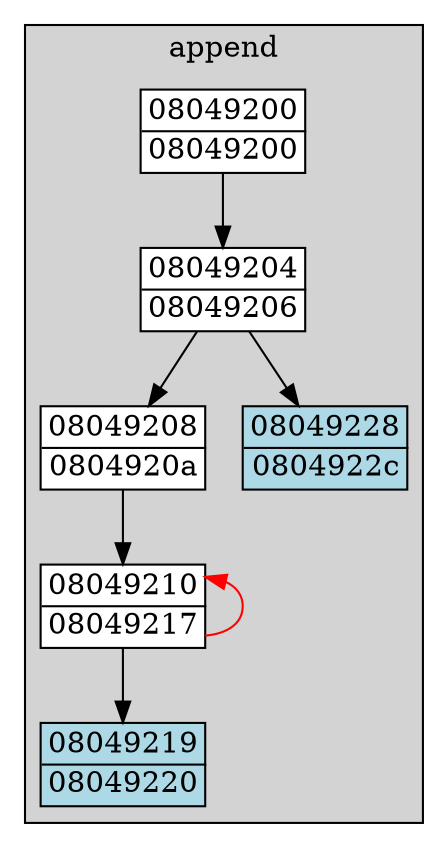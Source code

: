 digraph G {
node[fillcolor=white style="filled,solid" shape=none margin=0];
"08049204" -> "08049208";
"08049204" -> "08049228";
"08049210" -> "08049210" [dir=back color=red];
"08049210" -> "08049219";
"08049200" -> "08049204";
"08049208" -> "08049210";
subgraph "cluster_append" {
  style="filled,solid";
  color=black;
  fillcolor=lightgrey;
  label="append";"08049228" [label=<<TABLE BORDER="1" CELLBORDER="0" CELLSPACING="0"><TR><TD>08049228</TD></TR><HR/><TR><TD>0804922c</TD></TR></TABLE>> fillcolor=lightblue];
  "08049219" [label=<<TABLE BORDER="1" CELLBORDER="0" CELLSPACING="0"><TR><TD>08049219</TD></TR><HR/><TR><TD>08049220</TD></TR></TABLE>> fillcolor=lightblue];
  "08049210" [label=<<TABLE BORDER="1" CELLBORDER="0" CELLSPACING="0"><TR><TD>08049210</TD></TR><HR/><TR><TD>08049217</TD></TR></TABLE>>];
  "08049208" [label=<<TABLE BORDER="1" CELLBORDER="0" CELLSPACING="0"><TR><TD>08049208</TD></TR><HR/><TR><TD>0804920a</TD></TR></TABLE>>];
  "08049204" [label=<<TABLE BORDER="1" CELLBORDER="0" CELLSPACING="0"><TR><TD>08049204</TD></TR><HR/><TR><TD>08049206</TD></TR></TABLE>>];
  "08049200" [label=<<TABLE BORDER="1" CELLBORDER="0" CELLSPACING="0"><TR><TD>08049200</TD></TR><HR/><TR><TD>08049200</TD></TR></TABLE>>];
  }

}